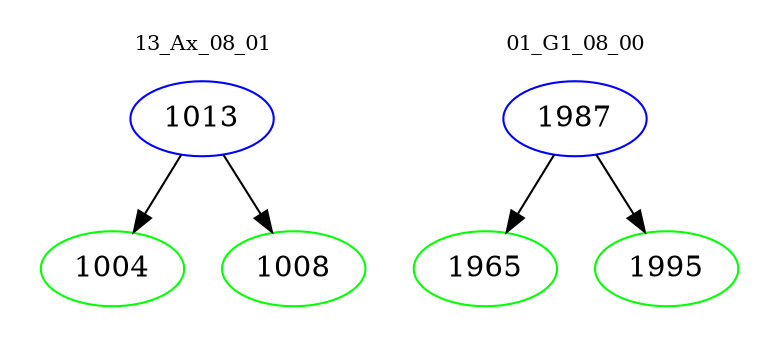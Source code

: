 digraph{
subgraph cluster_0 {
color = white
label = "13_Ax_08_01";
fontsize=10;
T0_1013 [label="1013", color="blue"]
T0_1013 -> T0_1004 [color="black"]
T0_1004 [label="1004", color="green"]
T0_1013 -> T0_1008 [color="black"]
T0_1008 [label="1008", color="green"]
}
subgraph cluster_1 {
color = white
label = "01_G1_08_00";
fontsize=10;
T1_1987 [label="1987", color="blue"]
T1_1987 -> T1_1965 [color="black"]
T1_1965 [label="1965", color="green"]
T1_1987 -> T1_1995 [color="black"]
T1_1995 [label="1995", color="green"]
}
}
